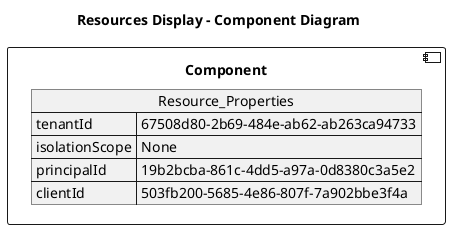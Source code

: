 @startuml

title Resources Display - Component Diagram

component Component {

json  Resource_Properties {
  "tenantId": "67508d80-2b69-484e-ab62-ab263ca94733",
  "isolationScope": "None",
  "principalId": "19b2bcba-861c-4dd5-a97a-0d8380c3a5e2",
  "clientId": "503fb200-5685-4e86-807f-7a902bbe3f4a"
}
}
@enduml
